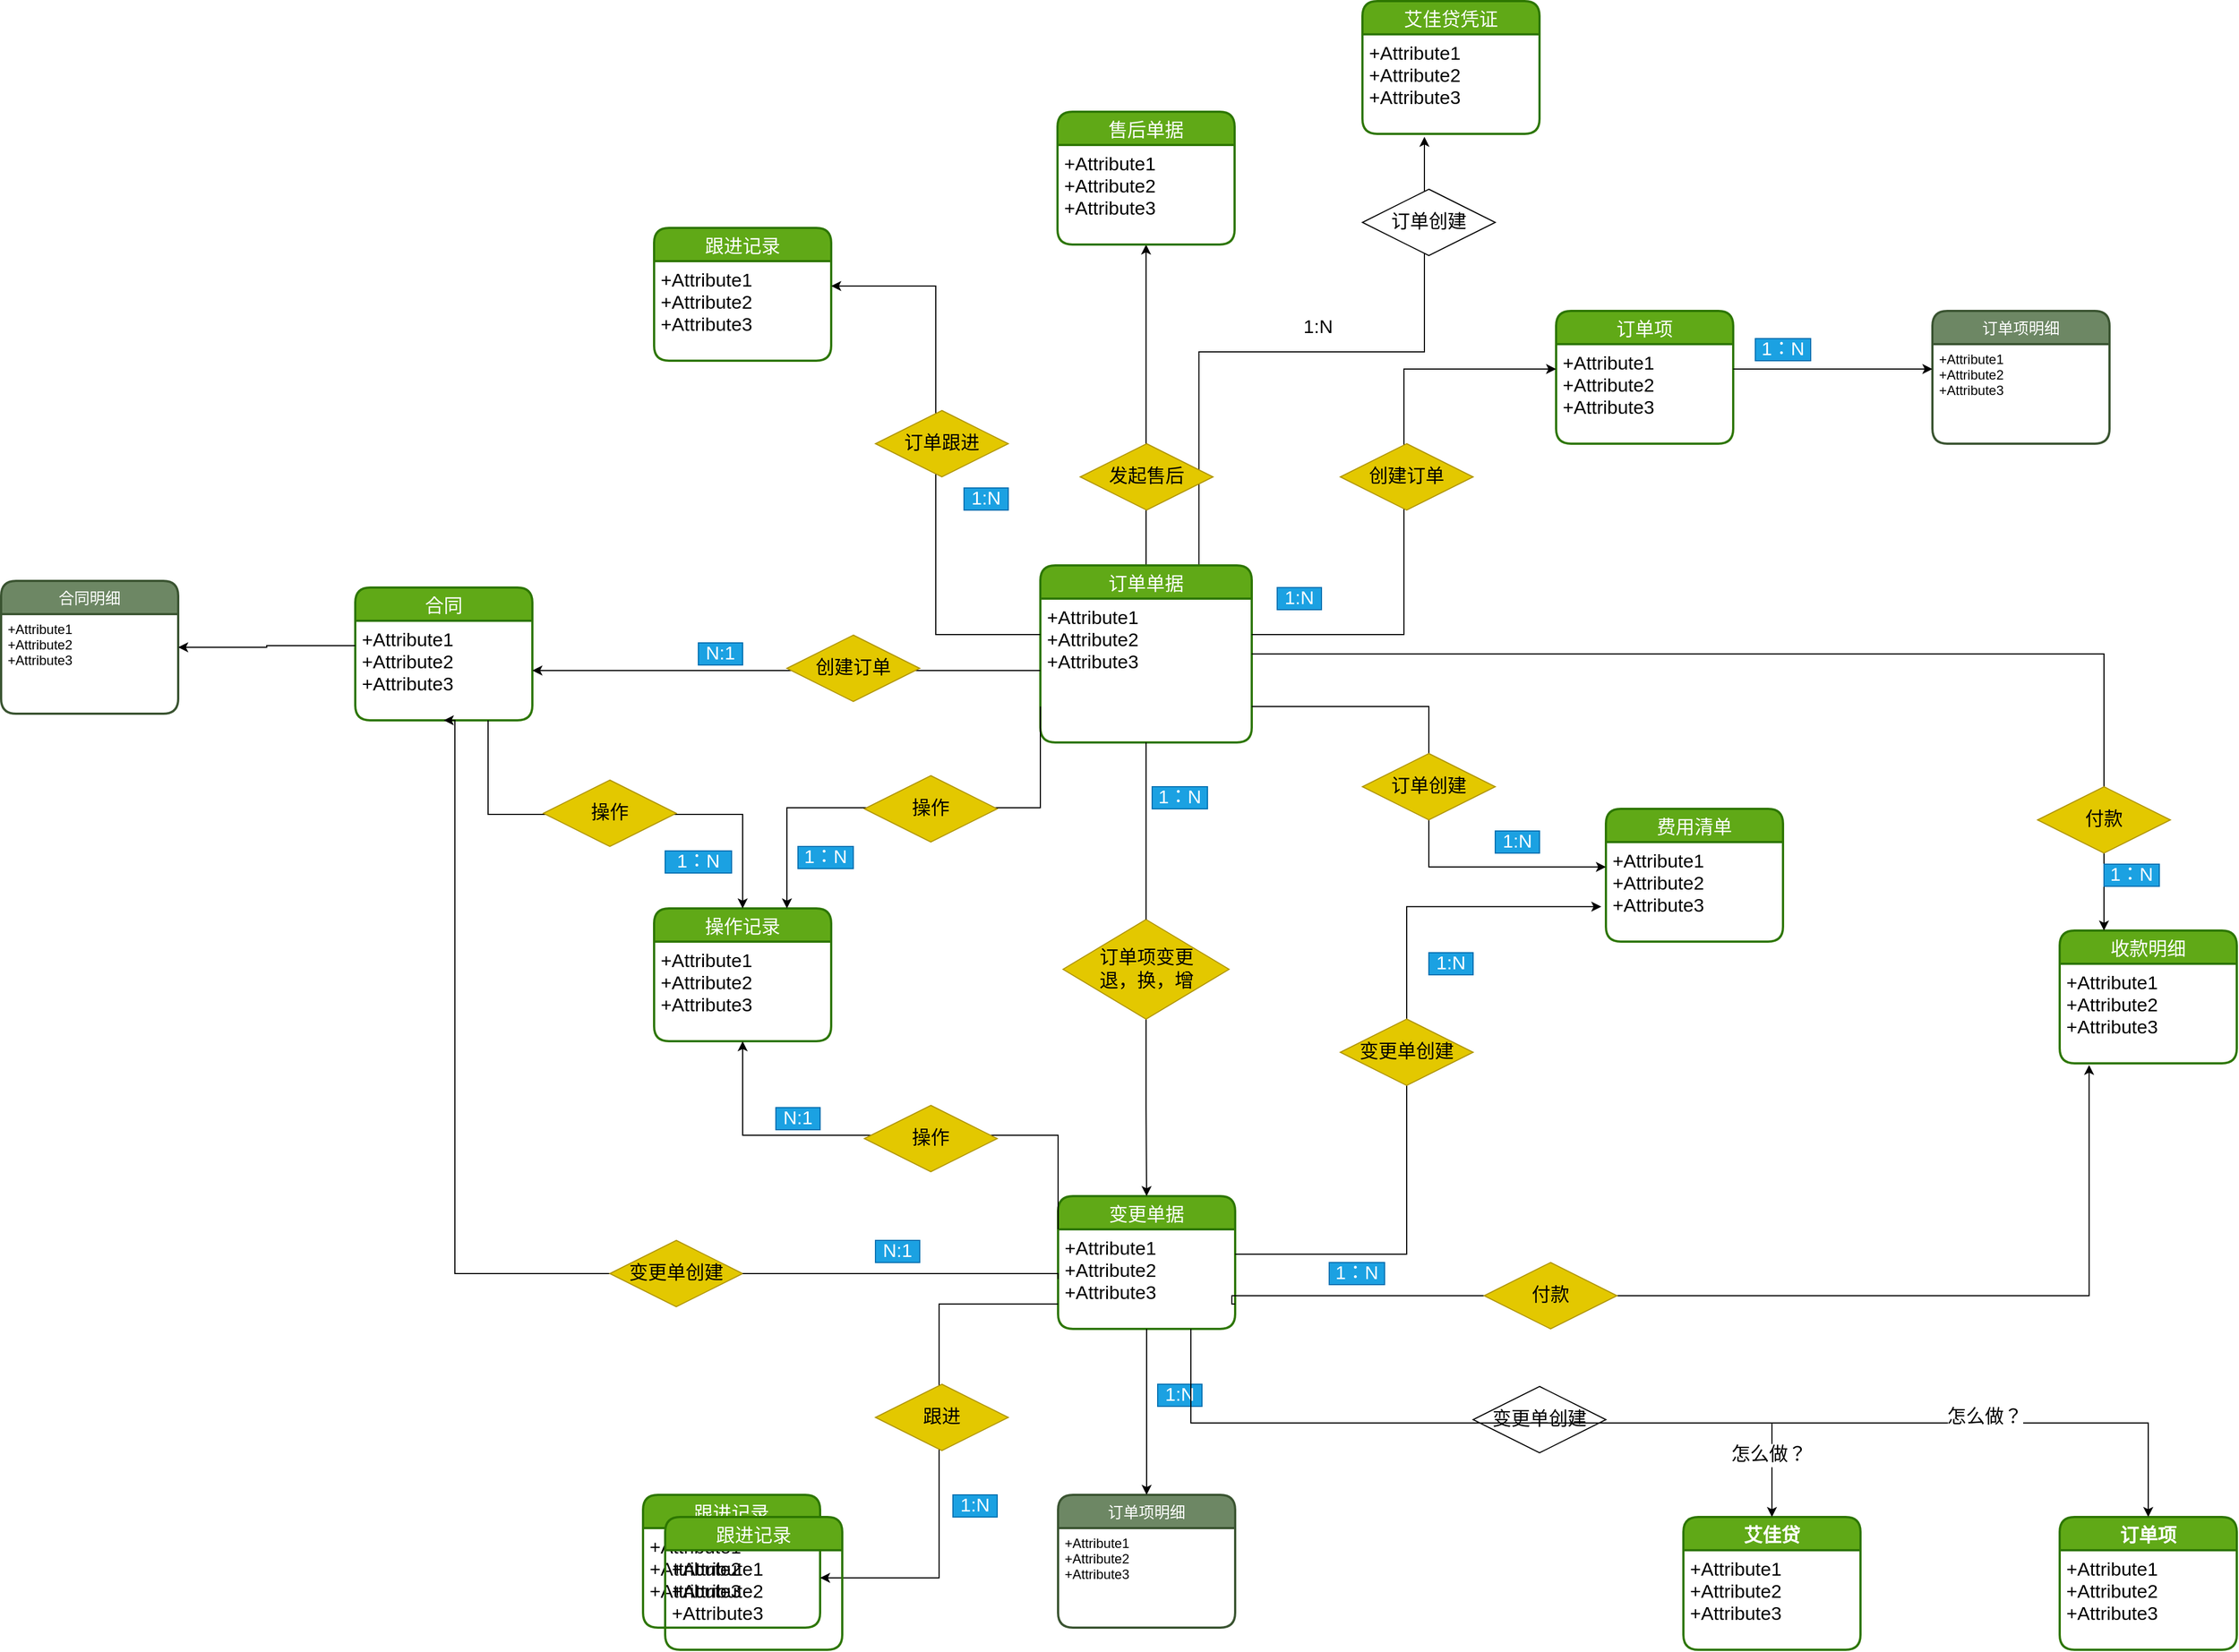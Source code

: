 <mxfile version="14.9.8" type="github">
  <diagram id="1m9WW-NYbLGptfpkbWfW" name="第 1 页">
    <mxGraphModel dx="5074" dy="2571" grid="1" gridSize="10" guides="1" tooltips="1" connect="1" arrows="1" fold="1" page="1" pageScale="1" pageWidth="827" pageHeight="1169" math="0" shadow="0">
      <root>
        <mxCell id="0" />
        <mxCell id="1" parent="0" />
        <mxCell id="Y3Gp17qmF-3N51zwm5ya-107" style="edgeStyle=orthogonalEdgeStyle;rounded=0;orthogonalLoop=1;jettySize=auto;html=1;exitX=0.5;exitY=0;exitDx=0;exitDy=0;entryX=0.5;entryY=1;entryDx=0;entryDy=0;fontSize=17;" edge="1" parent="1" source="Y3Gp17qmF-3N51zwm5ya-70" target="Y3Gp17qmF-3N51zwm5ya-105">
          <mxGeometry relative="1" as="geometry" />
        </mxCell>
        <mxCell id="Y3Gp17qmF-3N51zwm5ya-211" style="edgeStyle=elbowEdgeStyle;rounded=0;orthogonalLoop=1;jettySize=auto;elbow=vertical;html=1;exitX=0.75;exitY=0;exitDx=0;exitDy=0;entryX=0.35;entryY=1.029;entryDx=0;entryDy=0;entryPerimeter=0;fontSize=17;" edge="1" parent="1" source="Y3Gp17qmF-3N51zwm5ya-70" target="Y3Gp17qmF-3N51zwm5ya-210">
          <mxGeometry relative="1" as="geometry">
            <Array as="points">
              <mxPoint x="-800" y="7" />
            </Array>
          </mxGeometry>
        </mxCell>
        <mxCell id="Y3Gp17qmF-3N51zwm5ya-70" value="订单单据" style="swimlane;childLayout=stackLayout;horizontal=1;startSize=30;horizontalStack=0;rounded=1;fontSize=17;fontStyle=0;strokeWidth=2;resizeParent=0;resizeLast=1;shadow=0;dashed=0;align=center;fillColor=#60a917;strokeColor=#2D7600;fontColor=#ffffff;" vertex="1" parent="1">
          <mxGeometry x="-1041" y="200" width="191" height="160" as="geometry" />
        </mxCell>
        <mxCell id="Y3Gp17qmF-3N51zwm5ya-71" value="+Attribute1&#xa;+Attribute2&#xa;+Attribute3" style="align=left;strokeColor=none;fillColor=none;spacingLeft=4;fontSize=17;verticalAlign=top;resizable=0;rotatable=0;part=1;" vertex="1" parent="Y3Gp17qmF-3N51zwm5ya-70">
          <mxGeometry y="30" width="191" height="130" as="geometry" />
        </mxCell>
        <mxCell id="Y3Gp17qmF-3N51zwm5ya-72" value="订单项" style="swimlane;childLayout=stackLayout;horizontal=1;startSize=30;horizontalStack=0;rounded=1;fontSize=17;fontStyle=0;strokeWidth=2;resizeParent=0;resizeLast=1;shadow=0;dashed=0;align=center;fillColor=#60a917;strokeColor=#2D7600;fontColor=#ffffff;" vertex="1" parent="1">
          <mxGeometry x="-575" y="-30" width="160" height="120" as="geometry" />
        </mxCell>
        <mxCell id="Y3Gp17qmF-3N51zwm5ya-73" value="+Attribute1&#xa;+Attribute2&#xa;+Attribute3" style="align=left;strokeColor=none;fillColor=none;spacingLeft=4;fontSize=17;verticalAlign=top;resizable=0;rotatable=0;part=1;" vertex="1" parent="Y3Gp17qmF-3N51zwm5ya-72">
          <mxGeometry y="30" width="160" height="90" as="geometry" />
        </mxCell>
        <mxCell id="Y3Gp17qmF-3N51zwm5ya-74" value="合同" style="swimlane;childLayout=stackLayout;horizontal=1;startSize=30;horizontalStack=0;rounded=1;fontSize=17;fontStyle=0;strokeWidth=2;resizeParent=0;resizeLast=1;shadow=0;dashed=0;align=center;fillColor=#60a917;strokeColor=#2D7600;fontColor=#ffffff;" vertex="1" parent="1">
          <mxGeometry x="-1660" y="220" width="160" height="120" as="geometry" />
        </mxCell>
        <mxCell id="Y3Gp17qmF-3N51zwm5ya-75" value="+Attribute1&#xa;+Attribute2&#xa;+Attribute3" style="align=left;strokeColor=none;fillColor=none;spacingLeft=4;fontSize=17;verticalAlign=top;resizable=0;rotatable=0;part=1;" vertex="1" parent="Y3Gp17qmF-3N51zwm5ya-74">
          <mxGeometry y="30" width="160" height="90" as="geometry" />
        </mxCell>
        <mxCell id="Y3Gp17qmF-3N51zwm5ya-76" value="变更单据" style="swimlane;childLayout=stackLayout;horizontal=1;startSize=30;horizontalStack=0;rounded=1;fontSize=17;fontStyle=0;strokeWidth=2;resizeParent=0;resizeLast=1;shadow=0;dashed=0;align=center;fillColor=#60a917;strokeColor=#2D7600;fontColor=#ffffff;" vertex="1" parent="1">
          <mxGeometry x="-1025" y="770" width="160" height="120" as="geometry" />
        </mxCell>
        <mxCell id="Y3Gp17qmF-3N51zwm5ya-77" value="+Attribute1&#xa;+Attribute2&#xa;+Attribute3" style="align=left;strokeColor=none;fillColor=none;spacingLeft=4;fontSize=17;verticalAlign=top;resizable=0;rotatable=0;part=1;" vertex="1" parent="Y3Gp17qmF-3N51zwm5ya-76">
          <mxGeometry y="30" width="160" height="90" as="geometry" />
        </mxCell>
        <mxCell id="Y3Gp17qmF-3N51zwm5ya-88" style="edgeStyle=orthogonalEdgeStyle;rounded=0;orthogonalLoop=1;jettySize=auto;html=1;exitX=1;exitY=0.25;exitDx=0;exitDy=0;entryX=0;entryY=0.25;entryDx=0;entryDy=0;fontSize=17;" edge="1" parent="1" source="Y3Gp17qmF-3N51zwm5ya-71" target="Y3Gp17qmF-3N51zwm5ya-73">
          <mxGeometry relative="1" as="geometry" />
        </mxCell>
        <mxCell id="Y3Gp17qmF-3N51zwm5ya-93" value="1:N" style="text;html=1;strokeColor=#006EAF;fillColor=#1ba1e2;align=center;verticalAlign=middle;whiteSpace=wrap;rounded=0;fontSize=17;fontColor=#ffffff;" vertex="1" parent="1">
          <mxGeometry x="-827" y="220" width="40" height="20" as="geometry" />
        </mxCell>
        <mxCell id="Y3Gp17qmF-3N51zwm5ya-94" style="edgeStyle=orthogonalEdgeStyle;rounded=0;orthogonalLoop=1;jettySize=auto;html=1;exitX=0.5;exitY=1;exitDx=0;exitDy=0;fontSize=17;startArrow=none;" edge="1" parent="1" source="Y3Gp17qmF-3N51zwm5ya-110" target="Y3Gp17qmF-3N51zwm5ya-76">
          <mxGeometry relative="1" as="geometry" />
        </mxCell>
        <mxCell id="Y3Gp17qmF-3N51zwm5ya-95" value="1：N" style="text;html=1;strokeColor=#006EAF;fillColor=#1ba1e2;align=center;verticalAlign=middle;whiteSpace=wrap;rounded=0;fontSize=17;fontColor=#ffffff;" vertex="1" parent="1">
          <mxGeometry x="-940" y="400" width="50" height="20" as="geometry" />
        </mxCell>
        <mxCell id="Y3Gp17qmF-3N51zwm5ya-98" style="edgeStyle=orthogonalEdgeStyle;rounded=0;orthogonalLoop=1;jettySize=auto;html=1;exitX=0;exitY=0.5;exitDx=0;exitDy=0;entryX=1;entryY=0.5;entryDx=0;entryDy=0;fontSize=17;" edge="1" parent="1" source="Y3Gp17qmF-3N51zwm5ya-71" target="Y3Gp17qmF-3N51zwm5ya-75">
          <mxGeometry relative="1" as="geometry" />
        </mxCell>
        <mxCell id="Y3Gp17qmF-3N51zwm5ya-104" value="售后单据" style="swimlane;childLayout=stackLayout;horizontal=1;startSize=30;horizontalStack=0;rounded=1;fontSize=17;fontStyle=0;strokeWidth=2;resizeParent=0;resizeLast=1;shadow=0;dashed=0;align=center;fillColor=#60a917;strokeColor=#2D7600;fontColor=#ffffff;" vertex="1" parent="1">
          <mxGeometry x="-1025.5" y="-210" width="160" height="120" as="geometry" />
        </mxCell>
        <mxCell id="Y3Gp17qmF-3N51zwm5ya-105" value="+Attribute1&#xa;+Attribute2&#xa;+Attribute3" style="align=left;strokeColor=none;fillColor=none;spacingLeft=4;fontSize=17;verticalAlign=top;resizable=0;rotatable=0;part=1;" vertex="1" parent="Y3Gp17qmF-3N51zwm5ya-104">
          <mxGeometry y="30" width="160" height="90" as="geometry" />
        </mxCell>
        <mxCell id="Y3Gp17qmF-3N51zwm5ya-108" value="发起售后" style="shape=rhombus;perimeter=rhombusPerimeter;whiteSpace=wrap;html=1;align=center;fontSize=17;fillColor=#e3c800;strokeColor=#B09500;fontColor=#000000;" vertex="1" parent="1">
          <mxGeometry x="-1005" y="90" width="120" height="60" as="geometry" />
        </mxCell>
        <mxCell id="Y3Gp17qmF-3N51zwm5ya-109" value="创建订单" style="shape=rhombus;perimeter=rhombusPerimeter;whiteSpace=wrap;html=1;align=center;fontSize=17;fillColor=#e3c800;strokeColor=#B09500;fontColor=#000000;" vertex="1" parent="1">
          <mxGeometry x="-770" y="90" width="120" height="60" as="geometry" />
        </mxCell>
        <mxCell id="Y3Gp17qmF-3N51zwm5ya-110" value="订单项变更&lt;br&gt;退，换，增" style="shape=rhombus;perimeter=rhombusPerimeter;whiteSpace=wrap;html=1;align=center;fontSize=17;fillColor=#e3c800;strokeColor=#B09500;fontColor=#000000;" vertex="1" parent="1">
          <mxGeometry x="-1020.5" y="520" width="150" height="90" as="geometry" />
        </mxCell>
        <mxCell id="Y3Gp17qmF-3N51zwm5ya-111" value="" style="edgeStyle=orthogonalEdgeStyle;rounded=0;orthogonalLoop=1;jettySize=auto;html=1;exitX=0.5;exitY=1;exitDx=0;exitDy=0;fontSize=17;endArrow=none;" edge="1" parent="1" source="Y3Gp17qmF-3N51zwm5ya-71" target="Y3Gp17qmF-3N51zwm5ya-110">
          <mxGeometry relative="1" as="geometry">
            <mxPoint x="-945.5" y="360" as="sourcePoint" />
            <mxPoint x="-945.5" y="600" as="targetPoint" />
          </mxGeometry>
        </mxCell>
        <mxCell id="Y3Gp17qmF-3N51zwm5ya-112" value="创建订单" style="shape=rhombus;perimeter=rhombusPerimeter;whiteSpace=wrap;html=1;align=center;fontSize=17;fillColor=#e3c800;strokeColor=#B09500;fontColor=#000000;" vertex="1" parent="1">
          <mxGeometry x="-1270" y="263" width="120" height="60" as="geometry" />
        </mxCell>
        <mxCell id="Y3Gp17qmF-3N51zwm5ya-113" style="edgeStyle=orthogonalEdgeStyle;rounded=0;orthogonalLoop=1;jettySize=auto;html=1;exitX=0;exitY=0.5;exitDx=0;exitDy=0;entryX=0.5;entryY=1;entryDx=0;entryDy=0;fontSize=17;startArrow=none;" edge="1" parent="1" source="Y3Gp17qmF-3N51zwm5ya-116" target="Y3Gp17qmF-3N51zwm5ya-75">
          <mxGeometry relative="1" as="geometry">
            <Array as="points">
              <mxPoint x="-1570" y="840" />
            </Array>
          </mxGeometry>
        </mxCell>
        <mxCell id="Y3Gp17qmF-3N51zwm5ya-116" value="变更单创建" style="shape=rhombus;perimeter=rhombusPerimeter;whiteSpace=wrap;html=1;align=center;fontSize=17;fillColor=#e3c800;strokeColor=#B09500;fontColor=#000000;" vertex="1" parent="1">
          <mxGeometry x="-1430" y="810" width="120" height="60" as="geometry" />
        </mxCell>
        <mxCell id="Y3Gp17qmF-3N51zwm5ya-117" value="" style="edgeStyle=orthogonalEdgeStyle;rounded=0;orthogonalLoop=1;jettySize=auto;html=1;exitX=0;exitY=0.5;exitDx=0;exitDy=0;entryX=1;entryY=0.5;entryDx=0;entryDy=0;fontSize=17;endArrow=none;" edge="1" parent="1" source="Y3Gp17qmF-3N51zwm5ya-77" target="Y3Gp17qmF-3N51zwm5ya-116">
          <mxGeometry relative="1" as="geometry">
            <mxPoint x="-1025.5" y="675" as="sourcePoint" />
            <mxPoint x="-1470" y="340" as="targetPoint" />
            <Array as="points">
              <mxPoint x="-1025" y="840" />
              <mxPoint x="-1290" y="840" />
            </Array>
          </mxGeometry>
        </mxCell>
        <mxCell id="Y3Gp17qmF-3N51zwm5ya-119" value="N:1" style="text;html=1;strokeColor=#006EAF;fillColor=#1ba1e2;align=center;verticalAlign=middle;whiteSpace=wrap;rounded=0;fontSize=17;fontColor=#ffffff;" vertex="1" parent="1">
          <mxGeometry x="-1190" y="810" width="40" height="20" as="geometry" />
        </mxCell>
        <mxCell id="Y3Gp17qmF-3N51zwm5ya-120" value="N:1" style="text;html=1;strokeColor=#006EAF;fillColor=#1ba1e2;align=center;verticalAlign=middle;whiteSpace=wrap;rounded=0;fontSize=17;fontColor=#ffffff;" vertex="1" parent="1">
          <mxGeometry x="-1350" y="270" width="40" height="20" as="geometry" />
        </mxCell>
        <mxCell id="Y3Gp17qmF-3N51zwm5ya-121" value="订单项明细" style="swimlane;childLayout=stackLayout;horizontal=1;startSize=30;horizontalStack=0;rounded=1;fontSize=14;fontStyle=0;strokeWidth=2;resizeParent=0;resizeLast=1;shadow=0;dashed=0;align=center;fillColor=#6d8764;strokeColor=#3A5431;fontColor=#ffffff;" vertex="1" parent="1">
          <mxGeometry x="-235" y="-30" width="160" height="120" as="geometry" />
        </mxCell>
        <mxCell id="Y3Gp17qmF-3N51zwm5ya-122" value="+Attribute1&#xa;+Attribute2&#xa;+Attribute3" style="align=left;strokeColor=none;fillColor=none;spacingLeft=4;fontSize=12;verticalAlign=top;resizable=0;rotatable=0;part=1;" vertex="1" parent="Y3Gp17qmF-3N51zwm5ya-121">
          <mxGeometry y="30" width="160" height="90" as="geometry" />
        </mxCell>
        <mxCell id="Y3Gp17qmF-3N51zwm5ya-123" style="edgeStyle=orthogonalEdgeStyle;rounded=0;orthogonalLoop=1;jettySize=auto;html=1;exitX=1;exitY=0.25;exitDx=0;exitDy=0;entryX=0;entryY=0.25;entryDx=0;entryDy=0;fontSize=17;" edge="1" parent="1" source="Y3Gp17qmF-3N51zwm5ya-73" target="Y3Gp17qmF-3N51zwm5ya-122">
          <mxGeometry relative="1" as="geometry" />
        </mxCell>
        <mxCell id="Y3Gp17qmF-3N51zwm5ya-126" value="订单项明细" style="swimlane;childLayout=stackLayout;horizontal=1;startSize=30;horizontalStack=0;rounded=1;fontSize=14;fontStyle=0;strokeWidth=2;resizeParent=0;resizeLast=1;shadow=0;dashed=0;align=center;fillColor=#6d8764;strokeColor=#3A5431;fontColor=#ffffff;" vertex="1" parent="1">
          <mxGeometry x="-1025" y="1040" width="160" height="120" as="geometry" />
        </mxCell>
        <mxCell id="Y3Gp17qmF-3N51zwm5ya-127" value="+Attribute1&#xa;+Attribute2&#xa;+Attribute3" style="align=left;strokeColor=none;fillColor=none;spacingLeft=4;fontSize=12;verticalAlign=top;resizable=0;rotatable=0;part=1;" vertex="1" parent="Y3Gp17qmF-3N51zwm5ya-126">
          <mxGeometry y="30" width="160" height="90" as="geometry" />
        </mxCell>
        <mxCell id="Y3Gp17qmF-3N51zwm5ya-129" value="1：N" style="text;html=1;strokeColor=#006EAF;fillColor=#1ba1e2;align=center;verticalAlign=middle;whiteSpace=wrap;rounded=0;fontSize=17;fontColor=#ffffff;" vertex="1" parent="1">
          <mxGeometry x="-395" y="-5" width="50" height="20" as="geometry" />
        </mxCell>
        <mxCell id="Y3Gp17qmF-3N51zwm5ya-131" style="edgeStyle=orthogonalEdgeStyle;rounded=0;orthogonalLoop=1;jettySize=auto;html=1;exitX=0.5;exitY=1;exitDx=0;exitDy=0;fontSize=17;" edge="1" parent="1" source="Y3Gp17qmF-3N51zwm5ya-77" target="Y3Gp17qmF-3N51zwm5ya-126">
          <mxGeometry relative="1" as="geometry" />
        </mxCell>
        <mxCell id="Y3Gp17qmF-3N51zwm5ya-132" value="1:N" style="text;html=1;strokeColor=#006EAF;fillColor=#1ba1e2;align=center;verticalAlign=middle;whiteSpace=wrap;rounded=0;fontSize=17;fontColor=#ffffff;" vertex="1" parent="1">
          <mxGeometry x="-935" y="940" width="40" height="20" as="geometry" />
        </mxCell>
        <mxCell id="Y3Gp17qmF-3N51zwm5ya-133" value="合同明细" style="swimlane;childLayout=stackLayout;horizontal=1;startSize=30;horizontalStack=0;rounded=1;fontSize=14;fontStyle=0;strokeWidth=2;resizeParent=0;resizeLast=1;shadow=0;dashed=0;align=center;fillColor=#6d8764;strokeColor=#3A5431;fontColor=#ffffff;" vertex="1" parent="1">
          <mxGeometry x="-1980" y="214" width="160" height="120" as="geometry" />
        </mxCell>
        <mxCell id="Y3Gp17qmF-3N51zwm5ya-134" value="+Attribute1&#xa;+Attribute2&#xa;+Attribute3" style="align=left;strokeColor=none;fillColor=none;spacingLeft=4;fontSize=12;verticalAlign=top;resizable=0;rotatable=0;part=1;" vertex="1" parent="Y3Gp17qmF-3N51zwm5ya-133">
          <mxGeometry y="30" width="160" height="90" as="geometry" />
        </mxCell>
        <mxCell id="Y3Gp17qmF-3N51zwm5ya-135" style="edgeStyle=orthogonalEdgeStyle;rounded=0;orthogonalLoop=1;jettySize=auto;html=1;exitX=0;exitY=0.25;exitDx=0;exitDy=0;entryX=1;entryY=0.5;entryDx=0;entryDy=0;fontSize=17;" edge="1" parent="1" source="Y3Gp17qmF-3N51zwm5ya-75" target="Y3Gp17qmF-3N51zwm5ya-133">
          <mxGeometry relative="1" as="geometry" />
        </mxCell>
        <mxCell id="Y3Gp17qmF-3N51zwm5ya-138" value="收款明细" style="swimlane;childLayout=stackLayout;horizontal=1;startSize=30;horizontalStack=0;rounded=1;fontSize=17;fontStyle=0;strokeWidth=2;resizeParent=0;resizeLast=1;shadow=0;dashed=0;align=center;fillColor=#60a917;strokeColor=#2D7600;fontColor=#ffffff;" vertex="1" parent="1">
          <mxGeometry x="-120" y="530" width="160" height="120" as="geometry" />
        </mxCell>
        <mxCell id="Y3Gp17qmF-3N51zwm5ya-139" value="+Attribute1&#xa;+Attribute2&#xa;+Attribute3" style="align=left;strokeColor=none;fillColor=none;spacingLeft=4;fontSize=17;verticalAlign=top;resizable=0;rotatable=0;part=1;" vertex="1" parent="Y3Gp17qmF-3N51zwm5ya-138">
          <mxGeometry y="30" width="160" height="90" as="geometry" />
        </mxCell>
        <mxCell id="Y3Gp17qmF-3N51zwm5ya-140" style="edgeStyle=orthogonalEdgeStyle;rounded=0;orthogonalLoop=1;jettySize=auto;html=1;exitX=1;exitY=0.5;exitDx=0;exitDy=0;entryX=0.25;entryY=0;entryDx=0;entryDy=0;fontSize=17;" edge="1" parent="1" source="Y3Gp17qmF-3N51zwm5ya-70" target="Y3Gp17qmF-3N51zwm5ya-138">
          <mxGeometry relative="1" as="geometry">
            <Array as="points">
              <mxPoint x="-80" y="280" />
            </Array>
          </mxGeometry>
        </mxCell>
        <mxCell id="Y3Gp17qmF-3N51zwm5ya-141" style="edgeStyle=orthogonalEdgeStyle;rounded=0;orthogonalLoop=1;jettySize=auto;html=1;exitX=1;exitY=0.75;exitDx=0;exitDy=0;entryX=0.166;entryY=1.016;entryDx=0;entryDy=0;fontSize=17;entryPerimeter=0;" edge="1" parent="1" source="Y3Gp17qmF-3N51zwm5ya-77" target="Y3Gp17qmF-3N51zwm5ya-139">
          <mxGeometry relative="1" as="geometry">
            <Array as="points">
              <mxPoint x="-868" y="867" />
              <mxPoint x="-868" y="860" />
              <mxPoint x="-93" y="860" />
            </Array>
          </mxGeometry>
        </mxCell>
        <mxCell id="Y3Gp17qmF-3N51zwm5ya-143" value="付款" style="shape=rhombus;perimeter=rhombusPerimeter;whiteSpace=wrap;html=1;align=center;fontSize=17;fillColor=#e3c800;strokeColor=#B09500;fontColor=#000000;" vertex="1" parent="1">
          <mxGeometry x="-140" y="400" width="120" height="60" as="geometry" />
        </mxCell>
        <mxCell id="Y3Gp17qmF-3N51zwm5ya-144" value="付款" style="shape=rhombus;perimeter=rhombusPerimeter;whiteSpace=wrap;html=1;align=center;fontSize=17;fillColor=#e3c800;strokeColor=#B09500;fontColor=#000000;" vertex="1" parent="1">
          <mxGeometry x="-640" y="830" width="120" height="60" as="geometry" />
        </mxCell>
        <mxCell id="Y3Gp17qmF-3N51zwm5ya-145" value="1：N" style="text;html=1;strokeColor=#006EAF;fillColor=#1ba1e2;align=center;verticalAlign=middle;whiteSpace=wrap;rounded=0;fontSize=17;fontColor=#ffffff;" vertex="1" parent="1">
          <mxGeometry x="-80" y="470" width="50" height="20" as="geometry" />
        </mxCell>
        <mxCell id="Y3Gp17qmF-3N51zwm5ya-146" value="1：N" style="text;html=1;strokeColor=#006EAF;fillColor=#1ba1e2;align=center;verticalAlign=middle;whiteSpace=wrap;rounded=0;fontSize=17;fontColor=#ffffff;" vertex="1" parent="1">
          <mxGeometry x="-780" y="830" width="50" height="20" as="geometry" />
        </mxCell>
        <mxCell id="Y3Gp17qmF-3N51zwm5ya-147" value="费用清单" style="swimlane;childLayout=stackLayout;horizontal=1;startSize=30;horizontalStack=0;rounded=1;fontSize=17;fontStyle=0;strokeWidth=2;resizeParent=0;resizeLast=1;shadow=0;dashed=0;align=center;fillColor=#60a917;strokeColor=#2D7600;fontColor=#ffffff;" vertex="1" parent="1">
          <mxGeometry x="-530" y="420" width="160" height="120" as="geometry" />
        </mxCell>
        <mxCell id="Y3Gp17qmF-3N51zwm5ya-148" value="+Attribute1&#xa;+Attribute2&#xa;+Attribute3" style="align=left;strokeColor=none;fillColor=none;spacingLeft=4;fontSize=17;verticalAlign=top;resizable=0;rotatable=0;part=1;" vertex="1" parent="Y3Gp17qmF-3N51zwm5ya-147">
          <mxGeometry y="30" width="160" height="90" as="geometry" />
        </mxCell>
        <mxCell id="Y3Gp17qmF-3N51zwm5ya-160" style="edgeStyle=orthogonalEdgeStyle;rounded=0;orthogonalLoop=1;jettySize=auto;html=1;exitX=1;exitY=0.75;exitDx=0;exitDy=0;entryX=0;entryY=0.25;entryDx=0;entryDy=0;fontSize=17;" edge="1" parent="1" source="Y3Gp17qmF-3N51zwm5ya-71" target="Y3Gp17qmF-3N51zwm5ya-148">
          <mxGeometry relative="1" as="geometry" />
        </mxCell>
        <mxCell id="Y3Gp17qmF-3N51zwm5ya-161" style="edgeStyle=orthogonalEdgeStyle;rounded=0;orthogonalLoop=1;jettySize=auto;html=1;exitX=1;exitY=0.25;exitDx=0;exitDy=0;entryX=-0.026;entryY=0.649;entryDx=0;entryDy=0;entryPerimeter=0;fontSize=17;" edge="1" parent="1" source="Y3Gp17qmF-3N51zwm5ya-77" target="Y3Gp17qmF-3N51zwm5ya-148">
          <mxGeometry relative="1" as="geometry">
            <Array as="points">
              <mxPoint x="-710" y="823" />
              <mxPoint x="-710" y="508" />
            </Array>
          </mxGeometry>
        </mxCell>
        <mxCell id="Y3Gp17qmF-3N51zwm5ya-162" value="变更单创建" style="shape=rhombus;perimeter=rhombusPerimeter;whiteSpace=wrap;html=1;align=center;fontSize=17;fillColor=#e3c800;strokeColor=#B09500;fontColor=#000000;" vertex="1" parent="1">
          <mxGeometry x="-770" y="610" width="120" height="60" as="geometry" />
        </mxCell>
        <mxCell id="Y3Gp17qmF-3N51zwm5ya-163" value="订单创建" style="shape=rhombus;perimeter=rhombusPerimeter;whiteSpace=wrap;html=1;align=center;fontSize=17;fillColor=#e3c800;strokeColor=#B09500;fontColor=#000000;" vertex="1" parent="1">
          <mxGeometry x="-750" y="370" width="120" height="60" as="geometry" />
        </mxCell>
        <mxCell id="Y3Gp17qmF-3N51zwm5ya-164" value="1:N" style="text;html=1;strokeColor=#006EAF;fillColor=#1ba1e2;align=center;verticalAlign=middle;whiteSpace=wrap;rounded=0;fontSize=17;fontColor=#ffffff;" vertex="1" parent="1">
          <mxGeometry x="-630" y="440" width="40" height="20" as="geometry" />
        </mxCell>
        <mxCell id="Y3Gp17qmF-3N51zwm5ya-170" value="1:N" style="text;html=1;strokeColor=#006EAF;fillColor=#1ba1e2;align=center;verticalAlign=middle;whiteSpace=wrap;rounded=0;fontSize=17;fontColor=#ffffff;" vertex="1" parent="1">
          <mxGeometry x="-690" y="550" width="40" height="20" as="geometry" />
        </mxCell>
        <mxCell id="Y3Gp17qmF-3N51zwm5ya-171" value="跟进记录" style="swimlane;childLayout=stackLayout;horizontal=1;startSize=30;horizontalStack=0;rounded=1;fontSize=17;fontStyle=0;strokeWidth=2;resizeParent=0;resizeLast=1;shadow=0;dashed=0;align=center;fillColor=#60a917;strokeColor=#2D7600;fontColor=#ffffff;" vertex="1" parent="1">
          <mxGeometry x="-1390" y="-105" width="160" height="120" as="geometry" />
        </mxCell>
        <mxCell id="Y3Gp17qmF-3N51zwm5ya-172" value="+Attribute1&#xa;+Attribute2&#xa;+Attribute3" style="align=left;strokeColor=none;fillColor=none;spacingLeft=4;fontSize=17;verticalAlign=top;resizable=0;rotatable=0;part=1;" vertex="1" parent="Y3Gp17qmF-3N51zwm5ya-171">
          <mxGeometry y="30" width="160" height="90" as="geometry" />
        </mxCell>
        <mxCell id="Y3Gp17qmF-3N51zwm5ya-173" style="edgeStyle=orthogonalEdgeStyle;rounded=0;orthogonalLoop=1;jettySize=auto;html=1;exitX=0;exitY=0.25;exitDx=0;exitDy=0;entryX=1;entryY=0.25;entryDx=0;entryDy=0;fontSize=17;" edge="1" parent="1" source="Y3Gp17qmF-3N51zwm5ya-71" target="Y3Gp17qmF-3N51zwm5ya-172">
          <mxGeometry relative="1" as="geometry" />
        </mxCell>
        <mxCell id="Y3Gp17qmF-3N51zwm5ya-174" value="1:N" style="text;html=1;strokeColor=#006EAF;fillColor=#1ba1e2;align=center;verticalAlign=middle;whiteSpace=wrap;rounded=0;fontSize=17;fontColor=#ffffff;" vertex="1" parent="1">
          <mxGeometry x="-1110" y="130" width="40" height="20" as="geometry" />
        </mxCell>
        <mxCell id="Y3Gp17qmF-3N51zwm5ya-175" value="订单跟进" style="shape=rhombus;perimeter=rhombusPerimeter;whiteSpace=wrap;html=1;align=center;fontSize=17;fillColor=#e3c800;strokeColor=#B09500;fontColor=#000000;" vertex="1" parent="1">
          <mxGeometry x="-1190" y="60" width="120" height="60" as="geometry" />
        </mxCell>
        <mxCell id="Y3Gp17qmF-3N51zwm5ya-178" value="跟进记录" style="swimlane;childLayout=stackLayout;horizontal=1;startSize=30;horizontalStack=0;rounded=1;fontSize=17;fontStyle=0;strokeWidth=2;resizeParent=0;resizeLast=1;shadow=0;dashed=0;align=center;fillColor=#60a917;strokeColor=#2D7600;fontColor=#ffffff;" vertex="1" parent="1">
          <mxGeometry x="-1400" y="1040" width="160" height="120" as="geometry" />
        </mxCell>
        <mxCell id="Y3Gp17qmF-3N51zwm5ya-179" value="+Attribute1&#xa;+Attribute2&#xa;+Attribute3" style="align=left;strokeColor=none;fillColor=none;spacingLeft=4;fontSize=17;verticalAlign=top;resizable=0;rotatable=0;part=1;" vertex="1" parent="Y3Gp17qmF-3N51zwm5ya-178">
          <mxGeometry y="30" width="160" height="90" as="geometry" />
        </mxCell>
        <mxCell id="Y3Gp17qmF-3N51zwm5ya-181" style="edgeStyle=orthogonalEdgeStyle;rounded=0;orthogonalLoop=1;jettySize=auto;html=1;exitX=0;exitY=0.75;exitDx=0;exitDy=0;entryX=1;entryY=0.5;entryDx=0;entryDy=0;fontSize=17;" edge="1" parent="1" source="Y3Gp17qmF-3N51zwm5ya-77" target="Y3Gp17qmF-3N51zwm5ya-179">
          <mxGeometry relative="1" as="geometry" />
        </mxCell>
        <mxCell id="Y3Gp17qmF-3N51zwm5ya-182" value="跟进" style="shape=rhombus;perimeter=rhombusPerimeter;whiteSpace=wrap;html=1;align=center;fontSize=17;fillColor=#e3c800;strokeColor=#B09500;fontColor=#000000;" vertex="1" parent="1">
          <mxGeometry x="-1190" y="940" width="120" height="60" as="geometry" />
        </mxCell>
        <mxCell id="Y3Gp17qmF-3N51zwm5ya-183" value="1:N" style="text;html=1;strokeColor=#006EAF;fillColor=#1ba1e2;align=center;verticalAlign=middle;whiteSpace=wrap;rounded=0;fontSize=17;fontColor=#ffffff;" vertex="1" parent="1">
          <mxGeometry x="-1120" y="1040" width="40" height="20" as="geometry" />
        </mxCell>
        <mxCell id="Y3Gp17qmF-3N51zwm5ya-184" value="操作记录" style="swimlane;childLayout=stackLayout;horizontal=1;startSize=30;horizontalStack=0;rounded=1;fontSize=17;fontStyle=0;strokeWidth=2;resizeParent=0;resizeLast=1;shadow=0;dashed=0;align=center;fillColor=#60a917;strokeColor=#2D7600;fontColor=#ffffff;" vertex="1" parent="1">
          <mxGeometry x="-1390" y="510" width="160" height="120" as="geometry" />
        </mxCell>
        <mxCell id="Y3Gp17qmF-3N51zwm5ya-185" value="+Attribute1&#xa;+Attribute2&#xa;+Attribute3" style="align=left;strokeColor=none;fillColor=none;spacingLeft=4;fontSize=17;verticalAlign=top;resizable=0;rotatable=0;part=1;" vertex="1" parent="Y3Gp17qmF-3N51zwm5ya-184">
          <mxGeometry y="30" width="160" height="90" as="geometry" />
        </mxCell>
        <mxCell id="Y3Gp17qmF-3N51zwm5ya-198" style="edgeStyle=elbowEdgeStyle;rounded=0;orthogonalLoop=1;jettySize=auto;elbow=vertical;html=1;exitX=0;exitY=0.75;exitDx=0;exitDy=0;entryX=0.75;entryY=0;entryDx=0;entryDy=0;fontSize=17;" edge="1" parent="1" source="Y3Gp17qmF-3N51zwm5ya-71" target="Y3Gp17qmF-3N51zwm5ya-184">
          <mxGeometry relative="1" as="geometry" />
        </mxCell>
        <mxCell id="Y3Gp17qmF-3N51zwm5ya-199" style="edgeStyle=elbowEdgeStyle;rounded=0;orthogonalLoop=1;jettySize=auto;elbow=vertical;html=1;exitX=0.75;exitY=1;exitDx=0;exitDy=0;fontSize=17;" edge="1" parent="1" source="Y3Gp17qmF-3N51zwm5ya-75" target="Y3Gp17qmF-3N51zwm5ya-184">
          <mxGeometry relative="1" as="geometry" />
        </mxCell>
        <mxCell id="Y3Gp17qmF-3N51zwm5ya-200" style="edgeStyle=elbowEdgeStyle;rounded=0;orthogonalLoop=1;jettySize=auto;elbow=vertical;html=1;exitX=0;exitY=0;exitDx=0;exitDy=0;entryX=0.5;entryY=1;entryDx=0;entryDy=0;fontSize=17;" edge="1" parent="1" source="Y3Gp17qmF-3N51zwm5ya-77" target="Y3Gp17qmF-3N51zwm5ya-185">
          <mxGeometry relative="1" as="geometry" />
        </mxCell>
        <mxCell id="Y3Gp17qmF-3N51zwm5ya-201" value="操作" style="shape=rhombus;perimeter=rhombusPerimeter;whiteSpace=wrap;html=1;align=center;fontSize=17;fillColor=#e3c800;strokeColor=#B09500;fontColor=#000000;" vertex="1" parent="1">
          <mxGeometry x="-1200" y="688" width="120" height="60" as="geometry" />
        </mxCell>
        <mxCell id="Y3Gp17qmF-3N51zwm5ya-202" value="操作" style="shape=rhombus;perimeter=rhombusPerimeter;whiteSpace=wrap;html=1;align=center;fontSize=17;fillColor=#e3c800;strokeColor=#B09500;fontColor=#000000;" vertex="1" parent="1">
          <mxGeometry x="-1200" y="390" width="120" height="60" as="geometry" />
        </mxCell>
        <mxCell id="Y3Gp17qmF-3N51zwm5ya-205" value="操作" style="shape=rhombus;perimeter=rhombusPerimeter;whiteSpace=wrap;html=1;align=center;fontSize=17;fillColor=#e3c800;strokeColor=#B09500;fontColor=#000000;" vertex="1" parent="1">
          <mxGeometry x="-1490" y="394" width="120" height="60" as="geometry" />
        </mxCell>
        <mxCell id="Y3Gp17qmF-3N51zwm5ya-206" value="N:1" style="text;html=1;strokeColor=#006EAF;fillColor=#1ba1e2;align=center;verticalAlign=middle;whiteSpace=wrap;rounded=0;fontSize=17;fontColor=#ffffff;" vertex="1" parent="1">
          <mxGeometry x="-1280" y="690" width="40" height="20" as="geometry" />
        </mxCell>
        <mxCell id="Y3Gp17qmF-3N51zwm5ya-207" value="1：N" style="text;html=1;strokeColor=#006EAF;fillColor=#1ba1e2;align=center;verticalAlign=middle;whiteSpace=wrap;rounded=0;fontSize=17;fontColor=#ffffff;" vertex="1" parent="1">
          <mxGeometry x="-1260" y="454" width="50" height="20" as="geometry" />
        </mxCell>
        <mxCell id="Y3Gp17qmF-3N51zwm5ya-208" value="1：N" style="text;html=1;strokeColor=#006EAF;fillColor=#1ba1e2;align=center;verticalAlign=middle;whiteSpace=wrap;rounded=0;fontSize=17;fontColor=#ffffff;" vertex="1" parent="1">
          <mxGeometry x="-1380" y="458" width="60" height="20" as="geometry" />
        </mxCell>
        <mxCell id="Y3Gp17qmF-3N51zwm5ya-209" value="艾佳贷凭证" style="swimlane;childLayout=stackLayout;horizontal=1;startSize=30;horizontalStack=0;rounded=1;fontSize=17;fontStyle=0;strokeWidth=2;resizeParent=0;resizeLast=1;shadow=0;dashed=0;align=center;fillColor=#60a917;strokeColor=#2D7600;fontColor=#ffffff;" vertex="1" parent="1">
          <mxGeometry x="-750" y="-310" width="160" height="120" as="geometry" />
        </mxCell>
        <mxCell id="Y3Gp17qmF-3N51zwm5ya-210" value="+Attribute1&#xa;+Attribute2&#xa;+Attribute3" style="align=left;strokeColor=none;fillColor=none;spacingLeft=4;fontSize=17;verticalAlign=top;resizable=0;rotatable=0;part=1;" vertex="1" parent="Y3Gp17qmF-3N51zwm5ya-209">
          <mxGeometry y="30" width="160" height="90" as="geometry" />
        </mxCell>
        <mxCell id="Y3Gp17qmF-3N51zwm5ya-212" value="订单创建" style="shape=rhombus;perimeter=rhombusPerimeter;whiteSpace=wrap;html=1;align=center;fontSize=17;" vertex="1" parent="1">
          <mxGeometry x="-750" y="-140" width="120" height="60" as="geometry" />
        </mxCell>
        <mxCell id="Y3Gp17qmF-3N51zwm5ya-213" value="1:N" style="text;html=1;strokeColor=none;fillColor=none;align=center;verticalAlign=middle;whiteSpace=wrap;rounded=0;fontSize=17;" vertex="1" parent="1">
          <mxGeometry x="-810" y="-25" width="40" height="20" as="geometry" />
        </mxCell>
        <mxCell id="Y3Gp17qmF-3N51zwm5ya-214" value="艾佳贷" style="swimlane;childLayout=stackLayout;horizontal=1;startSize=30;horizontalStack=0;rounded=1;fontSize=17;fontStyle=1;strokeWidth=2;resizeParent=0;resizeLast=1;shadow=0;dashed=0;align=center;fillColor=#60a917;strokeColor=#2D7600;fontColor=#ffffff;" vertex="1" parent="1">
          <mxGeometry x="-460" y="1060" width="160" height="120" as="geometry" />
        </mxCell>
        <mxCell id="Y3Gp17qmF-3N51zwm5ya-215" value="+Attribute1&#xa;+Attribute2&#xa;+Attribute3" style="align=left;strokeColor=none;fillColor=none;spacingLeft=4;fontSize=17;verticalAlign=top;resizable=0;rotatable=0;part=1;" vertex="1" parent="Y3Gp17qmF-3N51zwm5ya-214">
          <mxGeometry y="30" width="160" height="90" as="geometry" />
        </mxCell>
        <mxCell id="Y3Gp17qmF-3N51zwm5ya-216" style="edgeStyle=elbowEdgeStyle;rounded=0;orthogonalLoop=1;jettySize=auto;elbow=vertical;html=1;exitX=0.75;exitY=1;exitDx=0;exitDy=0;fontSize=17;" edge="1" parent="1" source="Y3Gp17qmF-3N51zwm5ya-77" target="Y3Gp17qmF-3N51zwm5ya-214">
          <mxGeometry relative="1" as="geometry" />
        </mxCell>
        <mxCell id="Y3Gp17qmF-3N51zwm5ya-225" value="怎么做？" style="edgeLabel;html=1;align=center;verticalAlign=middle;resizable=0;points=[];fontSize=17;" vertex="1" connectable="0" parent="Y3Gp17qmF-3N51zwm5ya-216">
          <mxGeometry x="0.838" y="-3" relative="1" as="geometry">
            <mxPoint as="offset" />
          </mxGeometry>
        </mxCell>
        <mxCell id="Y3Gp17qmF-3N51zwm5ya-217" value="变更单创建" style="shape=rhombus;perimeter=rhombusPerimeter;whiteSpace=wrap;html=1;align=center;fontSize=17;" vertex="1" parent="1">
          <mxGeometry x="-650" y="942" width="120" height="60" as="geometry" />
        </mxCell>
        <mxCell id="Y3Gp17qmF-3N51zwm5ya-218" value="跟进记录" style="swimlane;childLayout=stackLayout;horizontal=1;startSize=30;horizontalStack=0;rounded=1;fontSize=17;fontStyle=0;strokeWidth=2;resizeParent=0;resizeLast=1;shadow=0;dashed=0;align=center;fillColor=#60a917;strokeColor=#2D7600;fontColor=#ffffff;" vertex="1" parent="1">
          <mxGeometry x="-1380" y="1060" width="160" height="120" as="geometry" />
        </mxCell>
        <mxCell id="Y3Gp17qmF-3N51zwm5ya-219" value="+Attribute1&#xa;+Attribute2&#xa;+Attribute3" style="align=left;strokeColor=none;fillColor=none;spacingLeft=4;fontSize=17;verticalAlign=top;resizable=0;rotatable=0;part=1;" vertex="1" parent="Y3Gp17qmF-3N51zwm5ya-218">
          <mxGeometry y="30" width="160" height="90" as="geometry" />
        </mxCell>
        <mxCell id="Y3Gp17qmF-3N51zwm5ya-221" value="订单项" style="swimlane;childLayout=stackLayout;horizontal=1;startSize=30;horizontalStack=0;rounded=1;fontSize=17;fontStyle=1;strokeWidth=2;resizeParent=0;resizeLast=1;shadow=0;dashed=0;align=center;fillColor=#60a917;strokeColor=#2D7600;fontColor=#ffffff;" vertex="1" parent="1">
          <mxGeometry x="-120" y="1060" width="160" height="120" as="geometry" />
        </mxCell>
        <mxCell id="Y3Gp17qmF-3N51zwm5ya-222" value="+Attribute1&#xa;+Attribute2&#xa;+Attribute3" style="align=left;strokeColor=none;fillColor=none;spacingLeft=4;fontSize=17;verticalAlign=top;resizable=0;rotatable=0;part=1;" vertex="1" parent="Y3Gp17qmF-3N51zwm5ya-221">
          <mxGeometry y="30" width="160" height="90" as="geometry" />
        </mxCell>
        <mxCell id="Y3Gp17qmF-3N51zwm5ya-223" style="edgeStyle=elbowEdgeStyle;rounded=0;orthogonalLoop=1;jettySize=auto;elbow=vertical;html=1;exitX=0.75;exitY=1;exitDx=0;exitDy=0;fontSize=17;" edge="1" parent="1" source="Y3Gp17qmF-3N51zwm5ya-77" target="Y3Gp17qmF-3N51zwm5ya-221">
          <mxGeometry relative="1" as="geometry" />
        </mxCell>
        <mxCell id="Y3Gp17qmF-3N51zwm5ya-224" value="怎么做？" style="edgeLabel;html=1;align=center;verticalAlign=middle;resizable=0;points=[];fontSize=17;" vertex="1" connectable="0" parent="Y3Gp17qmF-3N51zwm5ya-223">
          <mxGeometry x="0.551" y="5" relative="1" as="geometry">
            <mxPoint x="-1" as="offset" />
          </mxGeometry>
        </mxCell>
      </root>
    </mxGraphModel>
  </diagram>
</mxfile>

